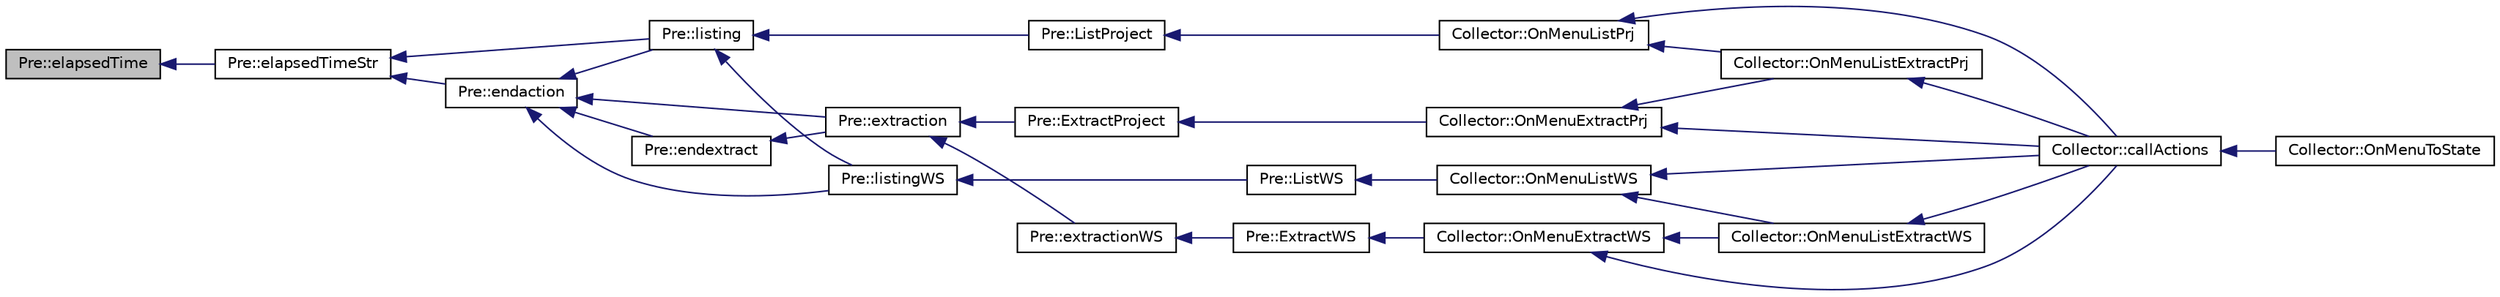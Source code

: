digraph "Pre::elapsedTime"
{
  edge [fontname="Helvetica",fontsize="10",labelfontname="Helvetica",labelfontsize="10"];
  node [fontname="Helvetica",fontsize="10",shape=record];
  rankdir="LR";
  Node180 [label="Pre::elapsedTime",height=0.2,width=0.4,color="black", fillcolor="grey75", style="filled", fontcolor="black"];
  Node180 -> Node181 [dir="back",color="midnightblue",fontsize="10",style="solid",fontname="Helvetica"];
  Node181 [label="Pre::elapsedTimeStr",height=0.2,width=0.4,color="black", fillcolor="white", style="filled",URL="$class_pre.html#af92a5e9fae6a6f83f66d4fdeade659b0",tooltip="Give a string duration. "];
  Node181 -> Node182 [dir="back",color="midnightblue",fontsize="10",style="solid",fontname="Helvetica"];
  Node182 [label="Pre::listing",height=0.2,width=0.4,color="black", fillcolor="white", style="filled",URL="$class_pre.html#a58700da6472228a04e8b26033a63d438",tooltip="Search and memorize strings to be extracted. "];
  Node182 -> Node183 [dir="back",color="midnightblue",fontsize="10",style="solid",fontname="Helvetica"];
  Node183 [label="Pre::ListProject",height=0.2,width=0.4,color="black", fillcolor="white", style="filled",URL="$class_pre.html#a6537186bec965c977da90bb2a1feac67",tooltip=" "];
  Node183 -> Node184 [dir="back",color="midnightblue",fontsize="10",style="solid",fontname="Helvetica"];
  Node184 [label="Collector::OnMenuListPrj",height=0.2,width=0.4,color="black", fillcolor="white", style="filled",URL="$class_collector.html#a7a52cb7e51c2bafa5ca760e2f005f427",tooltip="Places the status graph in the listing project report. "];
  Node184 -> Node185 [dir="back",color="midnightblue",fontsize="10",style="solid",fontname="Helvetica"];
  Node185 [label="Collector::callActions",height=0.2,width=0.4,color="black", fillcolor="white", style="filled",URL="$class_collector.html#a772e3452af93d18c7764aed8245af527",tooltip="Call all &#39;OnMenu...()&#39;. "];
  Node185 -> Node186 [dir="back",color="midnightblue",fontsize="10",style="solid",fontname="Helvetica"];
  Node186 [label="Collector::OnMenuToState",height=0.2,width=0.4,color="black", fillcolor="white", style="filled",URL="$class_collector.html#a4d9c1a6b570a3cf86ee6e96d3344531e",tooltip="Only one method for all events. "];
  Node184 -> Node187 [dir="back",color="midnightblue",fontsize="10",style="solid",fontname="Helvetica"];
  Node187 [label="Collector::OnMenuListExtractPrj",height=0.2,width=0.4,color="black", fillcolor="white", style="filled",URL="$class_collector.html#a24cfe1b83b040784e834277da16e0a68",tooltip="Places the status grap in the listing and extract report. "];
  Node187 -> Node185 [dir="back",color="midnightblue",fontsize="10",style="solid",fontname="Helvetica"];
  Node182 -> Node188 [dir="back",color="midnightblue",fontsize="10",style="solid",fontname="Helvetica"];
  Node188 [label="Pre::listingWS",height=0.2,width=0.4,color="black", fillcolor="white", style="filled",URL="$class_pre.html#a0236657277d3ebf2dc392a6f05e215c5",tooltip="Search and memorize strings to be extracted from workspace. "];
  Node188 -> Node189 [dir="back",color="midnightblue",fontsize="10",style="solid",fontname="Helvetica"];
  Node189 [label="Pre::ListWS",height=0.2,width=0.4,color="black", fillcolor="white", style="filled",URL="$class_pre.html#aa9b0b0f3b571d8c8b511ed3134d26bb4",tooltip="List strings to be translated in workspace. "];
  Node189 -> Node190 [dir="back",color="midnightblue",fontsize="10",style="solid",fontname="Helvetica"];
  Node190 [label="Collector::OnMenuListWS",height=0.2,width=0.4,color="black", fillcolor="white", style="filled",URL="$class_collector.html#ad05ff772ab635dd2b018af610c45f666",tooltip="Places the status graph in the listing workspace report. "];
  Node190 -> Node185 [dir="back",color="midnightblue",fontsize="10",style="solid",fontname="Helvetica"];
  Node190 -> Node191 [dir="back",color="midnightblue",fontsize="10",style="solid",fontname="Helvetica"];
  Node191 [label="Collector::OnMenuListExtractWS",height=0.2,width=0.4,color="black", fillcolor="white", style="filled",URL="$class_collector.html#a6f578e146a373e98a2638c6a509ee193",tooltip="Places the status grap in the listing and extract workspace report. "];
  Node191 -> Node185 [dir="back",color="midnightblue",fontsize="10",style="solid",fontname="Helvetica"];
  Node181 -> Node192 [dir="back",color="midnightblue",fontsize="10",style="solid",fontname="Helvetica"];
  Node192 [label="Pre::endaction",height=0.2,width=0.4,color="black", fillcolor="white", style="filled",URL="$class_pre.html#a20b3015ebd4f0ca5e4fcd2fdc6022e20",tooltip="Display messages of ending listing or extracting. "];
  Node192 -> Node188 [dir="back",color="midnightblue",fontsize="10",style="solid",fontname="Helvetica"];
  Node192 -> Node193 [dir="back",color="midnightblue",fontsize="10",style="solid",fontname="Helvetica"];
  Node193 [label="Pre::extraction",height=0.2,width=0.4,color="black", fillcolor="white", style="filled",URL="$class_pre.html#aa8a36aa79595248482a3865095fe0a65",tooltip="Extract the strings translatable from a project. "];
  Node193 -> Node194 [dir="back",color="midnightblue",fontsize="10",style="solid",fontname="Helvetica"];
  Node194 [label="Pre::ExtractProject",height=0.2,width=0.4,color="black", fillcolor="white", style="filled",URL="$class_pre.html#a4324dc0618ec55468f2c1979b2e66f2c",tooltip="Extract strings to be translated. "];
  Node194 -> Node195 [dir="back",color="midnightblue",fontsize="10",style="solid",fontname="Helvetica"];
  Node195 [label="Collector::OnMenuExtractPrj",height=0.2,width=0.4,color="black", fillcolor="white", style="filled",URL="$class_collector.html#af7b748977fb136842774e550b6c915b8",tooltip="Places the status graph in the extracting project report. "];
  Node195 -> Node185 [dir="back",color="midnightblue",fontsize="10",style="solid",fontname="Helvetica"];
  Node195 -> Node187 [dir="back",color="midnightblue",fontsize="10",style="solid",fontname="Helvetica"];
  Node193 -> Node196 [dir="back",color="midnightblue",fontsize="10",style="solid",fontname="Helvetica"];
  Node196 [label="Pre::extractionWS",height=0.2,width=0.4,color="black", fillcolor="white", style="filled",URL="$class_pre.html#a346ee750d8b28d66efbaf2c4342718e8",tooltip="Extract the strings translatable from worspace. "];
  Node196 -> Node197 [dir="back",color="midnightblue",fontsize="10",style="solid",fontname="Helvetica"];
  Node197 [label="Pre::ExtractWS",height=0.2,width=0.4,color="black", fillcolor="white", style="filled",URL="$class_pre.html#a8684f86d5efbdb8e3d688590d28a3179",tooltip="Extract strings to be translated in workspace. "];
  Node197 -> Node198 [dir="back",color="midnightblue",fontsize="10",style="solid",fontname="Helvetica"];
  Node198 [label="Collector::OnMenuExtractWS",height=0.2,width=0.4,color="black", fillcolor="white", style="filled",URL="$class_collector.html#a0dd8300c95e93daf33d5141d38c74c0d",tooltip="Places the status graph in the extracting workspace report. "];
  Node198 -> Node185 [dir="back",color="midnightblue",fontsize="10",style="solid",fontname="Helvetica"];
  Node198 -> Node191 [dir="back",color="midnightblue",fontsize="10",style="solid",fontname="Helvetica"];
  Node192 -> Node199 [dir="back",color="midnightblue",fontsize="10",style="solid",fontname="Helvetica"];
  Node199 [label="Pre::endextract",height=0.2,width=0.4,color="black", fillcolor="white", style="filled",URL="$class_pre.html#a959385935eed997d2393b62d6b1b21df",tooltip="Ending extracting. "];
  Node199 -> Node193 [dir="back",color="midnightblue",fontsize="10",style="solid",fontname="Helvetica"];
  Node192 -> Node182 [dir="back",color="midnightblue",fontsize="10",style="solid",fontname="Helvetica"];
}
